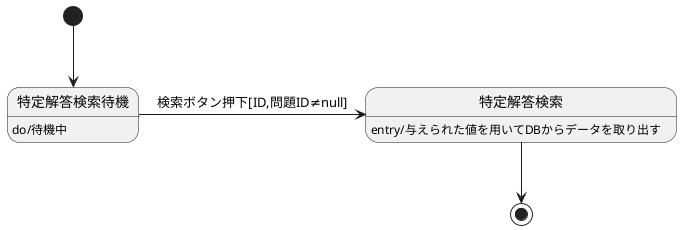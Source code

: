 @startuml
特定解答検索待機 : do/待機中
特定解答検索 : entry/与えられた値を用いてDBからデータを取り出す


[*] --> 特定解答検索待機
特定解答検索待機 -> 特定解答検索 :検索ボタン押下[ID,問題ID≠null]
特定解答検索 --> [*]
@enduml